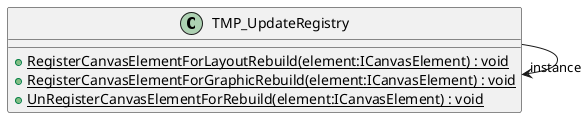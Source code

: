 @startuml
class TMP_UpdateRegistry {
    + {static} RegisterCanvasElementForLayoutRebuild(element:ICanvasElement) : void
    + {static} RegisterCanvasElementForGraphicRebuild(element:ICanvasElement) : void
    + {static} UnRegisterCanvasElementForRebuild(element:ICanvasElement) : void
}
TMP_UpdateRegistry --> "instance" TMP_UpdateRegistry
@enduml
